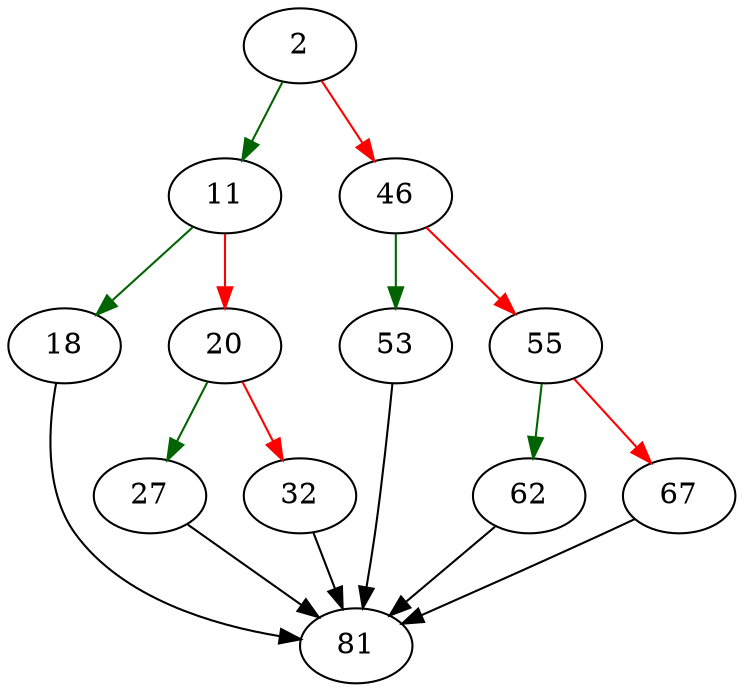 strict digraph "sqlite3LogEstAdd" {
	// Node definitions.
	2 [entry=true];
	11;
	46;
	18;
	20;
	81;
	27;
	32;
	53;
	55;
	62;
	67;

	// Edge definitions.
	2 -> 11 [
		color=darkgreen
		cond=true
	];
	2 -> 46 [
		color=red
		cond=false
	];
	11 -> 18 [
		color=darkgreen
		cond=true
	];
	11 -> 20 [
		color=red
		cond=false
	];
	46 -> 53 [
		color=darkgreen
		cond=true
	];
	46 -> 55 [
		color=red
		cond=false
	];
	18 -> 81;
	20 -> 27 [
		color=darkgreen
		cond=true
	];
	20 -> 32 [
		color=red
		cond=false
	];
	27 -> 81;
	32 -> 81;
	53 -> 81;
	55 -> 62 [
		color=darkgreen
		cond=true
	];
	55 -> 67 [
		color=red
		cond=false
	];
	62 -> 81;
	67 -> 81;
}